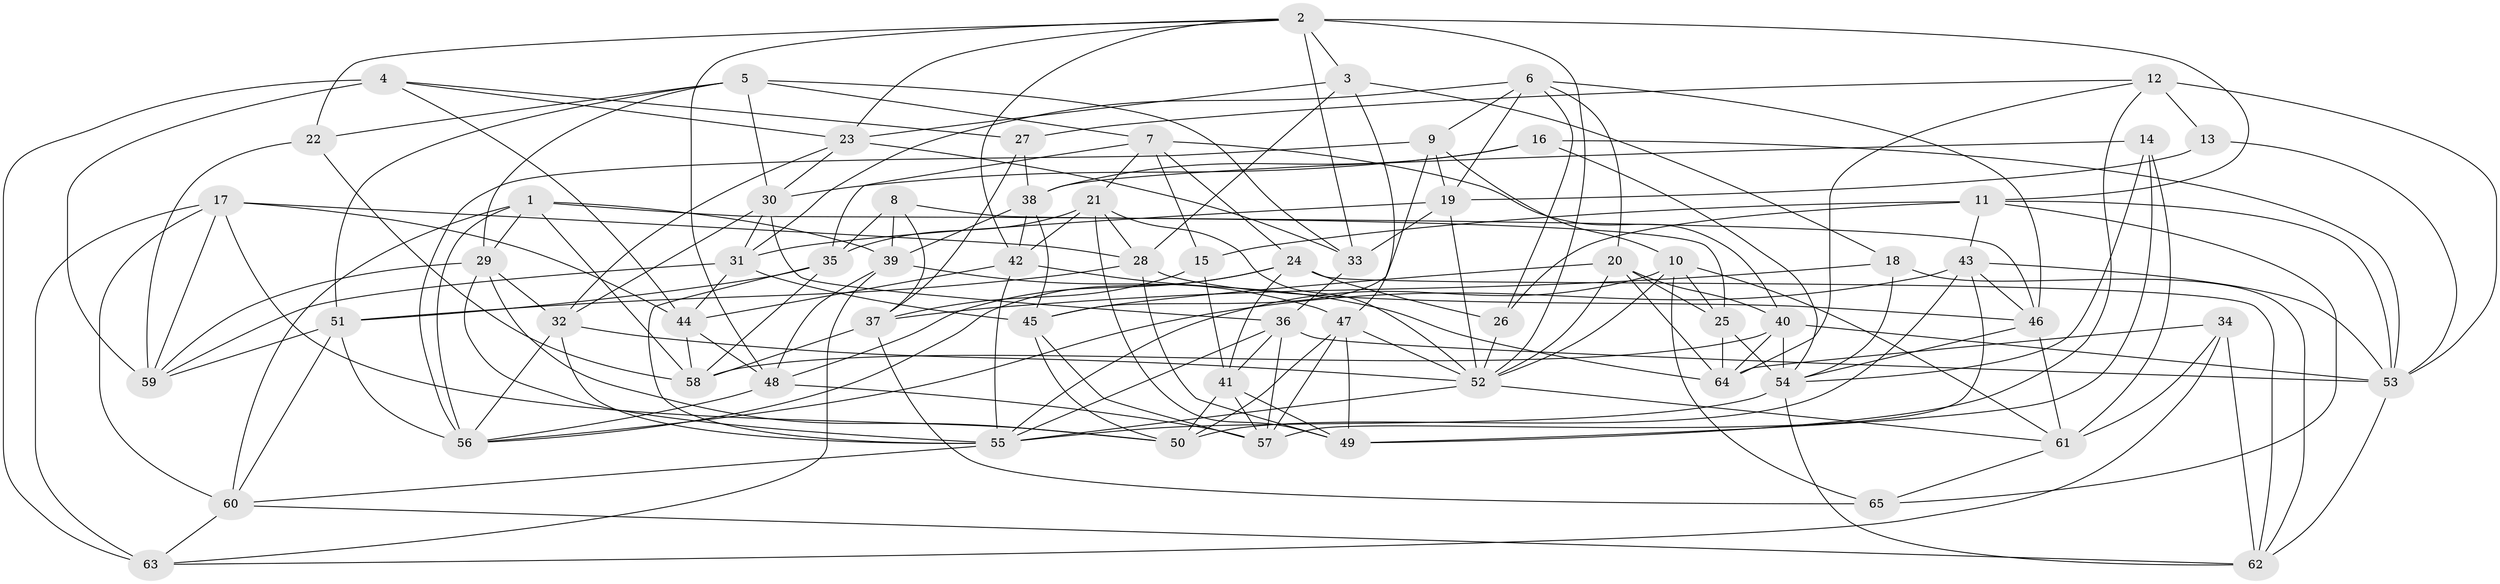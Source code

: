 // original degree distribution, {4: 1.0}
// Generated by graph-tools (version 1.1) at 2025/26/03/09/25 03:26:54]
// undirected, 65 vertices, 187 edges
graph export_dot {
graph [start="1"]
  node [color=gray90,style=filled];
  1;
  2;
  3;
  4;
  5;
  6;
  7;
  8;
  9;
  10;
  11;
  12;
  13;
  14;
  15;
  16;
  17;
  18;
  19;
  20;
  21;
  22;
  23;
  24;
  25;
  26;
  27;
  28;
  29;
  30;
  31;
  32;
  33;
  34;
  35;
  36;
  37;
  38;
  39;
  40;
  41;
  42;
  43;
  44;
  45;
  46;
  47;
  48;
  49;
  50;
  51;
  52;
  53;
  54;
  55;
  56;
  57;
  58;
  59;
  60;
  61;
  62;
  63;
  64;
  65;
  1 -- 25 [weight=1.0];
  1 -- 29 [weight=1.0];
  1 -- 39 [weight=1.0];
  1 -- 56 [weight=1.0];
  1 -- 58 [weight=1.0];
  1 -- 60 [weight=1.0];
  2 -- 3 [weight=2.0];
  2 -- 11 [weight=1.0];
  2 -- 22 [weight=1.0];
  2 -- 23 [weight=1.0];
  2 -- 33 [weight=2.0];
  2 -- 42 [weight=1.0];
  2 -- 48 [weight=1.0];
  2 -- 52 [weight=1.0];
  3 -- 18 [weight=1.0];
  3 -- 23 [weight=1.0];
  3 -- 28 [weight=1.0];
  3 -- 47 [weight=1.0];
  4 -- 23 [weight=1.0];
  4 -- 27 [weight=1.0];
  4 -- 44 [weight=1.0];
  4 -- 59 [weight=1.0];
  4 -- 63 [weight=2.0];
  5 -- 7 [weight=1.0];
  5 -- 22 [weight=1.0];
  5 -- 29 [weight=1.0];
  5 -- 30 [weight=1.0];
  5 -- 33 [weight=1.0];
  5 -- 51 [weight=1.0];
  6 -- 9 [weight=1.0];
  6 -- 19 [weight=1.0];
  6 -- 20 [weight=1.0];
  6 -- 26 [weight=1.0];
  6 -- 31 [weight=1.0];
  6 -- 46 [weight=1.0];
  7 -- 15 [weight=1.0];
  7 -- 21 [weight=1.0];
  7 -- 24 [weight=1.0];
  7 -- 35 [weight=1.0];
  7 -- 40 [weight=1.0];
  8 -- 35 [weight=1.0];
  8 -- 37 [weight=1.0];
  8 -- 39 [weight=1.0];
  8 -- 46 [weight=1.0];
  9 -- 10 [weight=1.0];
  9 -- 19 [weight=1.0];
  9 -- 45 [weight=1.0];
  9 -- 56 [weight=2.0];
  10 -- 25 [weight=1.0];
  10 -- 52 [weight=1.0];
  10 -- 55 [weight=1.0];
  10 -- 61 [weight=1.0];
  10 -- 65 [weight=1.0];
  11 -- 15 [weight=1.0];
  11 -- 26 [weight=1.0];
  11 -- 43 [weight=1.0];
  11 -- 53 [weight=1.0];
  11 -- 65 [weight=1.0];
  12 -- 13 [weight=2.0];
  12 -- 27 [weight=1.0];
  12 -- 49 [weight=1.0];
  12 -- 53 [weight=1.0];
  12 -- 64 [weight=1.0];
  13 -- 19 [weight=1.0];
  13 -- 53 [weight=1.0];
  14 -- 38 [weight=1.0];
  14 -- 49 [weight=1.0];
  14 -- 54 [weight=1.0];
  14 -- 61 [weight=1.0];
  15 -- 37 [weight=1.0];
  15 -- 41 [weight=1.0];
  16 -- 30 [weight=1.0];
  16 -- 38 [weight=1.0];
  16 -- 53 [weight=1.0];
  16 -- 54 [weight=1.0];
  17 -- 28 [weight=1.0];
  17 -- 44 [weight=1.0];
  17 -- 50 [weight=1.0];
  17 -- 59 [weight=1.0];
  17 -- 60 [weight=1.0];
  17 -- 63 [weight=1.0];
  18 -- 37 [weight=1.0];
  18 -- 54 [weight=1.0];
  18 -- 62 [weight=1.0];
  19 -- 31 [weight=1.0];
  19 -- 33 [weight=1.0];
  19 -- 52 [weight=1.0];
  20 -- 25 [weight=1.0];
  20 -- 40 [weight=1.0];
  20 -- 45 [weight=1.0];
  20 -- 52 [weight=1.0];
  20 -- 64 [weight=1.0];
  21 -- 28 [weight=1.0];
  21 -- 35 [weight=1.0];
  21 -- 42 [weight=1.0];
  21 -- 49 [weight=1.0];
  21 -- 52 [weight=1.0];
  22 -- 58 [weight=1.0];
  22 -- 59 [weight=1.0];
  23 -- 30 [weight=1.0];
  23 -- 32 [weight=1.0];
  23 -- 33 [weight=1.0];
  24 -- 26 [weight=1.0];
  24 -- 41 [weight=1.0];
  24 -- 48 [weight=1.0];
  24 -- 56 [weight=1.0];
  24 -- 62 [weight=1.0];
  25 -- 54 [weight=2.0];
  25 -- 64 [weight=1.0];
  26 -- 52 [weight=1.0];
  27 -- 37 [weight=1.0];
  27 -- 38 [weight=1.0];
  28 -- 46 [weight=1.0];
  28 -- 49 [weight=1.0];
  28 -- 51 [weight=1.0];
  29 -- 32 [weight=1.0];
  29 -- 50 [weight=1.0];
  29 -- 55 [weight=1.0];
  29 -- 59 [weight=1.0];
  30 -- 31 [weight=1.0];
  30 -- 32 [weight=1.0];
  30 -- 36 [weight=1.0];
  31 -- 44 [weight=1.0];
  31 -- 45 [weight=1.0];
  31 -- 59 [weight=1.0];
  32 -- 52 [weight=1.0];
  32 -- 55 [weight=1.0];
  32 -- 56 [weight=1.0];
  33 -- 36 [weight=1.0];
  34 -- 61 [weight=1.0];
  34 -- 62 [weight=1.0];
  34 -- 63 [weight=1.0];
  34 -- 64 [weight=1.0];
  35 -- 51 [weight=1.0];
  35 -- 55 [weight=1.0];
  35 -- 58 [weight=1.0];
  36 -- 41 [weight=1.0];
  36 -- 53 [weight=1.0];
  36 -- 55 [weight=1.0];
  36 -- 57 [weight=1.0];
  37 -- 58 [weight=1.0];
  37 -- 65 [weight=1.0];
  38 -- 39 [weight=1.0];
  38 -- 42 [weight=1.0];
  38 -- 45 [weight=1.0];
  39 -- 47 [weight=1.0];
  39 -- 48 [weight=1.0];
  39 -- 63 [weight=1.0];
  40 -- 53 [weight=1.0];
  40 -- 54 [weight=1.0];
  40 -- 58 [weight=1.0];
  40 -- 64 [weight=1.0];
  41 -- 49 [weight=1.0];
  41 -- 50 [weight=1.0];
  41 -- 57 [weight=1.0];
  42 -- 44 [weight=1.0];
  42 -- 55 [weight=1.0];
  42 -- 64 [weight=1.0];
  43 -- 46 [weight=1.0];
  43 -- 50 [weight=1.0];
  43 -- 53 [weight=1.0];
  43 -- 56 [weight=1.0];
  43 -- 57 [weight=1.0];
  44 -- 48 [weight=1.0];
  44 -- 58 [weight=1.0];
  45 -- 50 [weight=1.0];
  45 -- 57 [weight=1.0];
  46 -- 54 [weight=1.0];
  46 -- 61 [weight=1.0];
  47 -- 49 [weight=1.0];
  47 -- 50 [weight=1.0];
  47 -- 52 [weight=1.0];
  47 -- 57 [weight=1.0];
  48 -- 56 [weight=1.0];
  48 -- 57 [weight=1.0];
  51 -- 56 [weight=1.0];
  51 -- 59 [weight=1.0];
  51 -- 60 [weight=1.0];
  52 -- 55 [weight=1.0];
  52 -- 61 [weight=1.0];
  53 -- 62 [weight=1.0];
  54 -- 55 [weight=2.0];
  54 -- 62 [weight=1.0];
  55 -- 60 [weight=1.0];
  60 -- 62 [weight=1.0];
  60 -- 63 [weight=1.0];
  61 -- 65 [weight=1.0];
}
